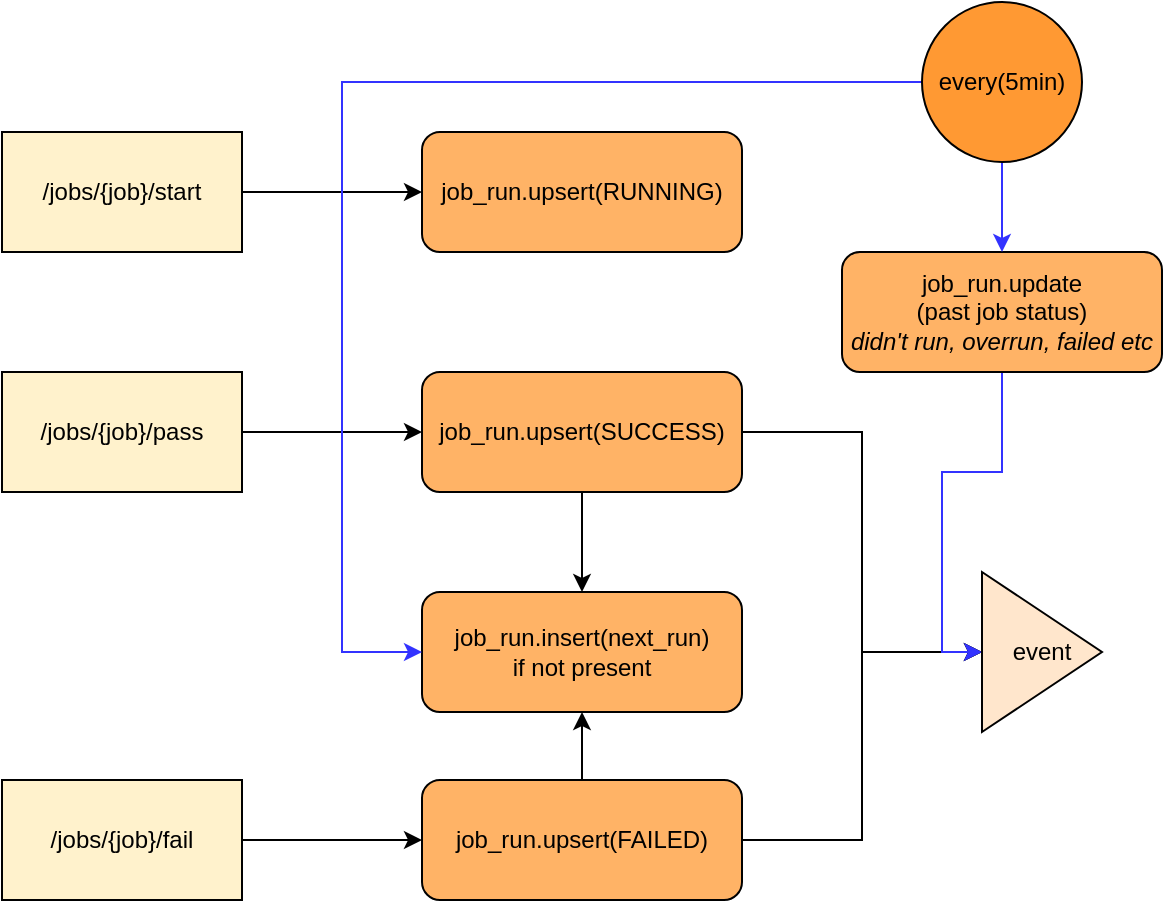 <mxfile version="12.0.2" type="device" pages="1"><diagram id="Ci_w5Wq5-ugQ8AgojVrV" name="Page-1"><mxGraphModel dx="1088" dy="609" grid="1" gridSize="10" guides="1" tooltips="1" connect="1" arrows="1" fold="1" page="1" pageScale="1" pageWidth="850" pageHeight="1100" math="0" shadow="0"><root><mxCell id="0"/><mxCell id="1" parent="0"/><mxCell id="A979GuD1h7MWsu7Vjf4z-8" style="edgeStyle=orthogonalEdgeStyle;rounded=0;orthogonalLoop=1;jettySize=auto;html=1;exitX=1;exitY=0.5;exitDx=0;exitDy=0;" parent="1" source="A979GuD1h7MWsu7Vjf4z-1" target="A979GuD1h7MWsu7Vjf4z-4" edge="1"><mxGeometry relative="1" as="geometry"/></mxCell><mxCell id="A979GuD1h7MWsu7Vjf4z-1" value="/jobs/{job}/start" style="rounded=0;whiteSpace=wrap;html=1;fillColor=#FFF2CC;" parent="1" vertex="1"><mxGeometry x="140" y="125" width="120" height="60" as="geometry"/></mxCell><mxCell id="A979GuD1h7MWsu7Vjf4z-9" style="edgeStyle=orthogonalEdgeStyle;rounded=0;orthogonalLoop=1;jettySize=auto;html=1;exitX=1;exitY=0.5;exitDx=0;exitDy=0;entryX=0;entryY=0.5;entryDx=0;entryDy=0;" parent="1" source="A979GuD1h7MWsu7Vjf4z-2" target="A979GuD1h7MWsu7Vjf4z-5" edge="1"><mxGeometry relative="1" as="geometry"/></mxCell><mxCell id="A979GuD1h7MWsu7Vjf4z-2" value="/jobs/{job}/pass" style="rounded=0;whiteSpace=wrap;html=1;fillColor=#FFF2CC;" parent="1" vertex="1"><mxGeometry x="140" y="245" width="120" height="60" as="geometry"/></mxCell><mxCell id="A979GuD1h7MWsu7Vjf4z-10" style="edgeStyle=orthogonalEdgeStyle;rounded=0;orthogonalLoop=1;jettySize=auto;html=1;exitX=1;exitY=0.5;exitDx=0;exitDy=0;entryX=0;entryY=0.5;entryDx=0;entryDy=0;" parent="1" source="A979GuD1h7MWsu7Vjf4z-3" target="A979GuD1h7MWsu7Vjf4z-6" edge="1"><mxGeometry relative="1" as="geometry"/></mxCell><mxCell id="A979GuD1h7MWsu7Vjf4z-3" value="/jobs/{job}/fail" style="rounded=0;whiteSpace=wrap;html=1;fillColor=#FFF2CC;" parent="1" vertex="1"><mxGeometry x="140" y="449" width="120" height="60" as="geometry"/></mxCell><mxCell id="A979GuD1h7MWsu7Vjf4z-4" value="job_run.upsert(RUNNING)" style="rounded=1;whiteSpace=wrap;html=1;fillColor=#FFB366;" parent="1" vertex="1"><mxGeometry x="350" y="125" width="160" height="60" as="geometry"/></mxCell><mxCell id="A979GuD1h7MWsu7Vjf4z-12" style="edgeStyle=orthogonalEdgeStyle;rounded=0;orthogonalLoop=1;jettySize=auto;html=1;exitX=0.5;exitY=1;exitDx=0;exitDy=0;" parent="1" source="A979GuD1h7MWsu7Vjf4z-5" target="A979GuD1h7MWsu7Vjf4z-7" edge="1"><mxGeometry relative="1" as="geometry"/></mxCell><mxCell id="A979GuD1h7MWsu7Vjf4z-17" style="edgeStyle=orthogonalEdgeStyle;rounded=0;orthogonalLoop=1;jettySize=auto;html=1;exitX=1;exitY=0.5;exitDx=0;exitDy=0;entryX=0;entryY=0.5;entryDx=0;entryDy=0;" parent="1" source="A979GuD1h7MWsu7Vjf4z-5" target="A979GuD1h7MWsu7Vjf4z-16" edge="1"><mxGeometry relative="1" as="geometry"/></mxCell><mxCell id="A979GuD1h7MWsu7Vjf4z-5" value="job_run.upsert(SUCCESS)" style="rounded=1;whiteSpace=wrap;html=1;fillColor=#FFB366;" parent="1" vertex="1"><mxGeometry x="350" y="245" width="160" height="60" as="geometry"/></mxCell><mxCell id="A979GuD1h7MWsu7Vjf4z-11" style="edgeStyle=orthogonalEdgeStyle;rounded=0;orthogonalLoop=1;jettySize=auto;html=1;" parent="1" source="A979GuD1h7MWsu7Vjf4z-6" target="A979GuD1h7MWsu7Vjf4z-7" edge="1"><mxGeometry relative="1" as="geometry"/></mxCell><mxCell id="A979GuD1h7MWsu7Vjf4z-18" style="edgeStyle=orthogonalEdgeStyle;rounded=0;orthogonalLoop=1;jettySize=auto;html=1;exitX=1;exitY=0.5;exitDx=0;exitDy=0;entryX=0;entryY=0.5;entryDx=0;entryDy=0;" parent="1" source="A979GuD1h7MWsu7Vjf4z-6" target="A979GuD1h7MWsu7Vjf4z-16" edge="1"><mxGeometry relative="1" as="geometry"><mxPoint x="610" y="330" as="targetPoint"/><Array as="points"><mxPoint x="570" y="479"/><mxPoint x="570" y="385"/></Array></mxGeometry></mxCell><mxCell id="A979GuD1h7MWsu7Vjf4z-6" value="job_run.upsert(FAILED)" style="rounded=1;whiteSpace=wrap;html=1;fillColor=#FFB366;" parent="1" vertex="1"><mxGeometry x="350" y="449" width="160" height="60" as="geometry"/></mxCell><mxCell id="A979GuD1h7MWsu7Vjf4z-7" value="job_run.insert(next_run)&lt;br&gt;if not present" style="rounded=1;whiteSpace=wrap;html=1;fillColor=#FFB366;" parent="1" vertex="1"><mxGeometry x="350" y="355" width="160" height="60" as="geometry"/></mxCell><mxCell id="A979GuD1h7MWsu7Vjf4z-19" style="edgeStyle=orthogonalEdgeStyle;rounded=0;orthogonalLoop=1;jettySize=auto;html=1;exitX=0.5;exitY=1;exitDx=0;exitDy=0;entryX=0;entryY=0.5;entryDx=0;entryDy=0;strokeColor=#3333FF;" parent="1" source="A979GuD1h7MWsu7Vjf4z-13" target="A979GuD1h7MWsu7Vjf4z-16" edge="1"><mxGeometry relative="1" as="geometry"/></mxCell><mxCell id="A979GuD1h7MWsu7Vjf4z-13" value="job_run.update&lt;br&gt;(past job status)&lt;br&gt;&lt;i&gt;didn't run, overrun, failed etc&lt;/i&gt;" style="rounded=1;whiteSpace=wrap;html=1;fillColor=#FFB366;" parent="1" vertex="1"><mxGeometry x="560" y="185" width="160" height="60" as="geometry"/></mxCell><mxCell id="A979GuD1h7MWsu7Vjf4z-15" style="edgeStyle=orthogonalEdgeStyle;rounded=0;orthogonalLoop=1;jettySize=auto;html=1;exitX=0.5;exitY=1;exitDx=0;exitDy=0;entryX=0.5;entryY=0;entryDx=0;entryDy=0;strokeColor=#3333FF;" parent="1" source="A979GuD1h7MWsu7Vjf4z-14" target="A979GuD1h7MWsu7Vjf4z-13" edge="1"><mxGeometry relative="1" as="geometry"/></mxCell><mxCell id="A979GuD1h7MWsu7Vjf4z-21" style="edgeStyle=elbowEdgeStyle;rounded=0;orthogonalLoop=1;jettySize=auto;html=1;exitX=0;exitY=0.5;exitDx=0;exitDy=0;entryX=0;entryY=0.5;entryDx=0;entryDy=0;strokeColor=#3333FF;" parent="1" source="A979GuD1h7MWsu7Vjf4z-14" target="A979GuD1h7MWsu7Vjf4z-7" edge="1"><mxGeometry relative="1" as="geometry"><Array as="points"><mxPoint x="310" y="220"/></Array></mxGeometry></mxCell><mxCell id="A979GuD1h7MWsu7Vjf4z-14" value="every(5min)" style="ellipse;whiteSpace=wrap;html=1;aspect=fixed;fillColor=#FF9933;" parent="1" vertex="1"><mxGeometry x="600" y="60" width="80" height="80" as="geometry"/></mxCell><mxCell id="A979GuD1h7MWsu7Vjf4z-16" value="event" style="triangle;whiteSpace=wrap;html=1;fillColor=#FFE6CC;" parent="1" vertex="1"><mxGeometry x="630" y="345" width="60" height="80" as="geometry"/></mxCell></root></mxGraphModel></diagram></mxfile>